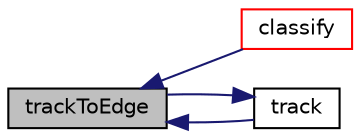 digraph "trackToEdge"
{
  bgcolor="transparent";
  edge [fontname="Helvetica",fontsize="10",labelfontname="Helvetica",labelfontsize="10"];
  node [fontname="Helvetica",fontsize="10",shape=record];
  rankdir="LR";
  Node1 [label="trackToEdge",height=0.2,width=0.4,color="black", fillcolor="grey75", style="filled", fontcolor="black"];
  Node1 -> Node2 [dir="back",color="midnightblue",fontsize="10",style="solid",fontname="Helvetica"];
  Node2 [label="classify",height=0.2,width=0.4,color="red",URL="$a02784.html#a6f0ceda49a3cd2fbd6ab9655fd370e03",tooltip="Test point on plane of triangle to see if on edge or point or inside. "];
  Node1 -> Node3 [dir="back",color="midnightblue",fontsize="10",style="solid",fontname="Helvetica"];
  Node3 [label="track",height=0.2,width=0.4,color="black",URL="$a02784.html#af4b1f3e416f4fde67a1e6843a4e1c19e",tooltip="Track from edge to edge across surface. Uses trackToEdge. "];
  Node3 -> Node1 [dir="back",color="midnightblue",fontsize="10",style="solid",fontname="Helvetica"];
}
